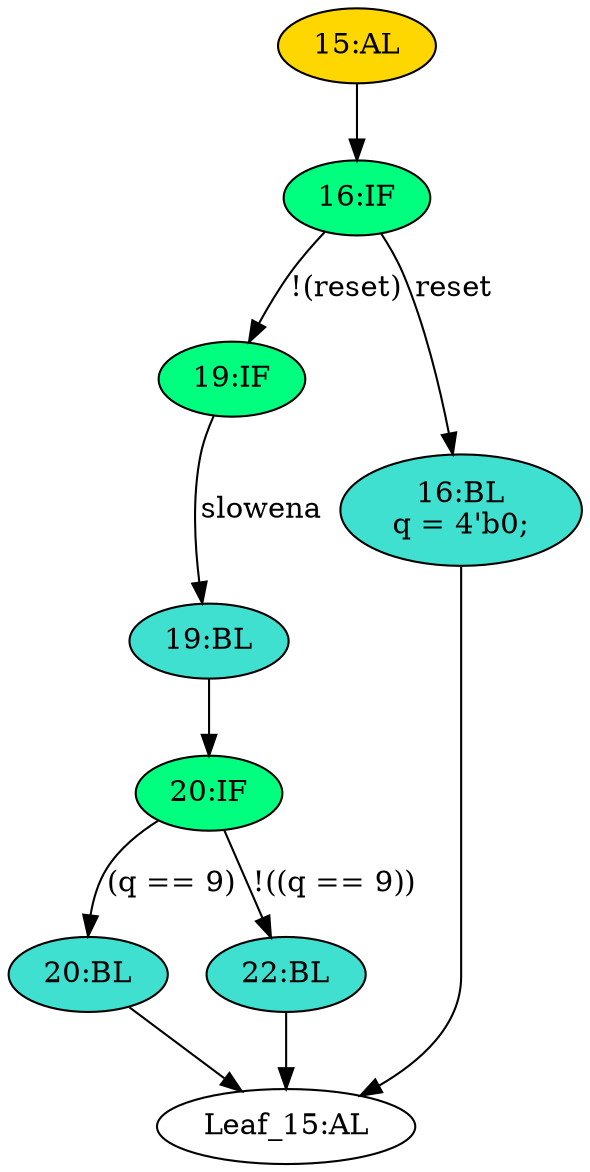 strict digraph "" {
	node [label="\N"];
	"16:IF"	[ast="<pyverilog.vparser.ast.IfStatement object at 0x7f3f8d497e10>",
		fillcolor=springgreen,
		label="16:IF",
		statements="[]",
		style=filled,
		typ=IfStatement];
	"19:IF"	[ast="<pyverilog.vparser.ast.IfStatement object at 0x7f3f8d497f50>",
		fillcolor=springgreen,
		label="19:IF",
		statements="[]",
		style=filled,
		typ=IfStatement];
	"16:IF" -> "19:IF"	[cond="['reset']",
		label="!(reset)",
		lineno=16];
	"16:BL"	[ast="<pyverilog.vparser.ast.Block object at 0x7f3f8d4ae210>",
		fillcolor=turquoise,
		label="16:BL
q = 4'b0;",
		statements="[<pyverilog.vparser.ast.BlockingSubstitution object at 0x7f3f8d4ae250>]",
		style=filled,
		typ=Block];
	"16:IF" -> "16:BL"	[cond="['reset']",
		label=reset,
		lineno=16];
	"15:AL"	[ast="<pyverilog.vparser.ast.Always object at 0x7f3f8d4ae410>",
		clk_sens=True,
		fillcolor=gold,
		label="15:AL",
		sens="['clk']",
		statements="[]",
		style=filled,
		typ=Always,
		use_var="['reset', 'q', 'slowena']"];
	"15:AL" -> "16:IF"	[cond="[]",
		lineno=None];
	"19:BL"	[ast="<pyverilog.vparser.ast.Block object at 0x7f3f8d497fd0>",
		fillcolor=turquoise,
		label="19:BL",
		statements="[]",
		style=filled,
		typ=Block];
	"20:IF"	[ast="<pyverilog.vparser.ast.IfStatement object at 0x7f3f8d4ae050>",
		fillcolor=springgreen,
		label="20:IF",
		statements="[]",
		style=filled,
		typ=IfStatement];
	"19:BL" -> "20:IF"	[cond="[]",
		lineno=None];
	"20:BL"	[ast="<pyverilog.vparser.ast.Block object at 0x7f3f8d4ae0d0>",
		fillcolor=turquoise,
		label="20:BL",
		statements="[]",
		style=filled,
		typ=Block];
	"Leaf_15:AL"	[def_var="['q']",
		label="Leaf_15:AL"];
	"20:BL" -> "Leaf_15:AL"	[cond="[]",
		lineno=None];
	"22:BL"	[ast="<pyverilog.vparser.ast.Block object at 0x7f3f8d4ae090>",
		fillcolor=turquoise,
		label="22:BL",
		statements="[]",
		style=filled,
		typ=Block];
	"22:BL" -> "Leaf_15:AL"	[cond="[]",
		lineno=None];
	"19:IF" -> "19:BL"	[cond="['slowena']",
		label=slowena,
		lineno=19];
	"20:IF" -> "20:BL"	[cond="['q']",
		label="(q == 9)",
		lineno=20];
	"20:IF" -> "22:BL"	[cond="['q']",
		label="!((q == 9))",
		lineno=20];
	"16:BL" -> "Leaf_15:AL"	[cond="[]",
		lineno=None];
}
